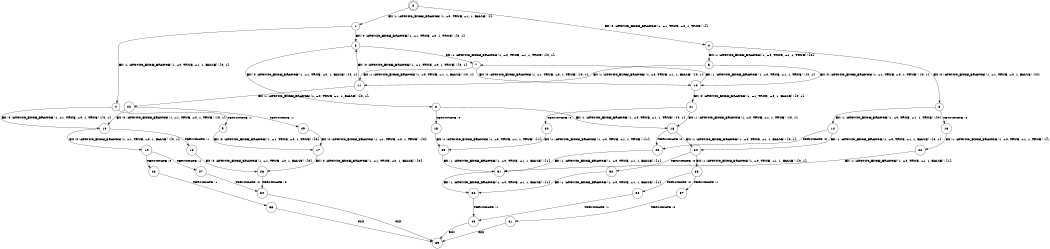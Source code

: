 digraph BCG {
size = "7, 10.5";
center = TRUE;
node [shape = circle];
0 [peripheries = 2];
0 -> 1 [label = "EX !1 !ATOMIC_EXCH_BRANCH (1, +0, TRUE, +1, 1, FALSE) !{}"];
0 -> 2 [label = "EX !0 !ATOMIC_EXCH_BRANCH (1, +1, TRUE, +0, 1, TRUE) !{}"];
1 -> 3 [label = "EX !0 !ATOMIC_EXCH_BRANCH (1, +1, TRUE, +0, 1, TRUE) !{0, 1}"];
1 -> 4 [label = "EX !1 !ATOMIC_EXCH_BRANCH (1, +0, TRUE, +1, 1, FALSE) !{0, 1}"];
2 -> 5 [label = "EX !1 !ATOMIC_EXCH_BRANCH (1, +0, TRUE, +1, 1, TRUE) !{0}"];
2 -> 6 [label = "EX !0 !ATOMIC_EXCH_BRANCH (1, +1, TRUE, +0, 1, FALSE) !{0}"];
3 -> 7 [label = "EX !1 !ATOMIC_EXCH_BRANCH (1, +0, TRUE, +1, 1, TRUE) !{0, 1}"];
3 -> 8 [label = "EX !0 !ATOMIC_EXCH_BRANCH (1, +1, TRUE, +0, 1, FALSE) !{0, 1}"];
4 -> 9 [label = "TERMINATE !1"];
4 -> 10 [label = "EX !0 !ATOMIC_EXCH_BRANCH (1, +1, TRUE, +0, 1, TRUE) !{0, 1}"];
5 -> 11 [label = "EX !1 !ATOMIC_EXCH_BRANCH (1, +0, TRUE, +1, 1, FALSE) !{0, 1}"];
5 -> 12 [label = "EX !0 !ATOMIC_EXCH_BRANCH (1, +1, TRUE, +0, 1, TRUE) !{0, 1}"];
6 -> 13 [label = "TERMINATE !0"];
6 -> 14 [label = "EX !1 !ATOMIC_EXCH_BRANCH (1, +0, TRUE, +1, 1, TRUE) !{0}"];
7 -> 11 [label = "EX !1 !ATOMIC_EXCH_BRANCH (1, +0, TRUE, +1, 1, FALSE) !{0, 1}"];
7 -> 12 [label = "EX !0 !ATOMIC_EXCH_BRANCH (1, +1, TRUE, +0, 1, TRUE) !{0, 1}"];
8 -> 15 [label = "TERMINATE !0"];
8 -> 16 [label = "EX !1 !ATOMIC_EXCH_BRANCH (1, +0, TRUE, +1, 1, TRUE) !{0, 1}"];
9 -> 17 [label = "EX !0 !ATOMIC_EXCH_BRANCH (1, +1, TRUE, +0, 1, TRUE) !{0}"];
10 -> 18 [label = "TERMINATE !1"];
10 -> 19 [label = "EX !0 !ATOMIC_EXCH_BRANCH (1, +1, TRUE, +0, 1, FALSE) !{0, 1}"];
11 -> 20 [label = "EX !1 !ATOMIC_EXCH_BRANCH (1, +0, TRUE, +1, 1, FALSE) !{0, 1}"];
11 -> 3 [label = "EX !0 !ATOMIC_EXCH_BRANCH (1, +1, TRUE, +0, 1, TRUE) !{0, 1}"];
12 -> 7 [label = "EX !1 !ATOMIC_EXCH_BRANCH (1, +0, TRUE, +1, 1, TRUE) !{0, 1}"];
12 -> 21 [label = "EX !0 !ATOMIC_EXCH_BRANCH (1, +1, TRUE, +0, 1, FALSE) !{0, 1}"];
13 -> 22 [label = "EX !1 !ATOMIC_EXCH_BRANCH (1, +0, TRUE, +1, 1, TRUE) !{}"];
14 -> 23 [label = "TERMINATE !0"];
14 -> 24 [label = "EX !1 !ATOMIC_EXCH_BRANCH (1, +0, TRUE, +1, 1, FALSE) !{0, 1}"];
15 -> 25 [label = "EX !1 !ATOMIC_EXCH_BRANCH (1, +0, TRUE, +1, 1, TRUE) !{1}"];
16 -> 23 [label = "TERMINATE !0"];
16 -> 24 [label = "EX !1 !ATOMIC_EXCH_BRANCH (1, +0, TRUE, +1, 1, FALSE) !{0, 1}"];
17 -> 26 [label = "EX !0 !ATOMIC_EXCH_BRANCH (1, +1, TRUE, +0, 1, FALSE) !{0}"];
18 -> 26 [label = "EX !0 !ATOMIC_EXCH_BRANCH (1, +1, TRUE, +0, 1, FALSE) !{0}"];
19 -> 27 [label = "TERMINATE !1"];
19 -> 28 [label = "TERMINATE !0"];
20 -> 29 [label = "TERMINATE !1"];
20 -> 10 [label = "EX !0 !ATOMIC_EXCH_BRANCH (1, +1, TRUE, +0, 1, TRUE) !{0, 1}"];
21 -> 30 [label = "TERMINATE !0"];
21 -> 16 [label = "EX !1 !ATOMIC_EXCH_BRANCH (1, +0, TRUE, +1, 1, TRUE) !{0, 1}"];
22 -> 31 [label = "EX !1 !ATOMIC_EXCH_BRANCH (1, +0, TRUE, +1, 1, FALSE) !{1}"];
23 -> 31 [label = "EX !1 !ATOMIC_EXCH_BRANCH (1, +0, TRUE, +1, 1, FALSE) !{1}"];
24 -> 32 [label = "TERMINATE !0"];
24 -> 33 [label = "EX !1 !ATOMIC_EXCH_BRANCH (1, +0, TRUE, +1, 1, FALSE) !{0, 1}"];
25 -> 31 [label = "EX !1 !ATOMIC_EXCH_BRANCH (1, +0, TRUE, +1, 1, FALSE) !{1}"];
26 -> 34 [label = "TERMINATE !0"];
27 -> 34 [label = "TERMINATE !0"];
28 -> 35 [label = "TERMINATE !1"];
29 -> 17 [label = "EX !0 !ATOMIC_EXCH_BRANCH (1, +1, TRUE, +0, 1, TRUE) !{0}"];
30 -> 25 [label = "EX !1 !ATOMIC_EXCH_BRANCH (1, +0, TRUE, +1, 1, TRUE) !{1}"];
31 -> 36 [label = "EX !1 !ATOMIC_EXCH_BRANCH (1, +0, TRUE, +1, 1, FALSE) !{1}"];
32 -> 36 [label = "EX !1 !ATOMIC_EXCH_BRANCH (1, +0, TRUE, +1, 1, FALSE) !{1}"];
33 -> 37 [label = "TERMINATE !1"];
33 -> 38 [label = "TERMINATE !0"];
34 -> 39 [label = "exit"];
35 -> 39 [label = "exit"];
36 -> 40 [label = "TERMINATE !1"];
37 -> 41 [label = "TERMINATE !0"];
38 -> 40 [label = "TERMINATE !1"];
40 -> 39 [label = "exit"];
41 -> 39 [label = "exit"];
}
